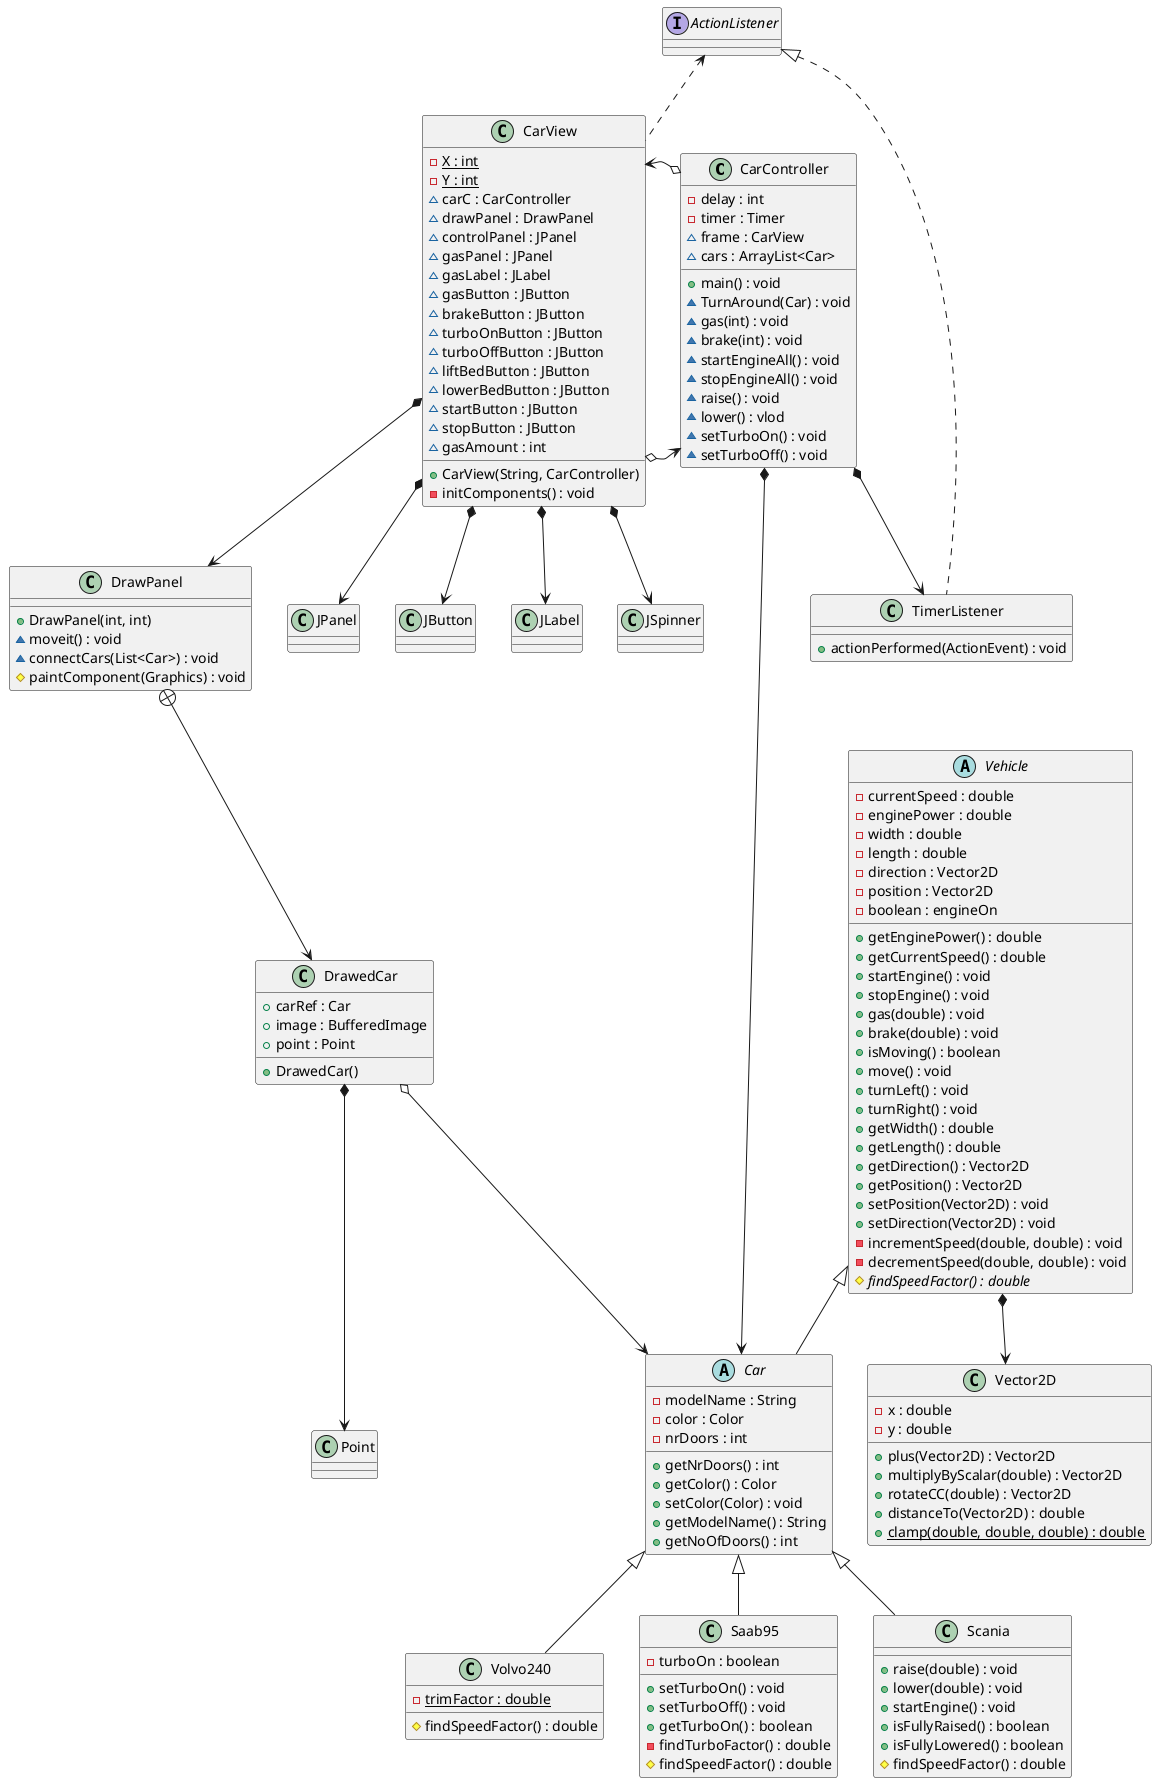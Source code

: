 @startuml

class CarController {
-delay : int
-timer : Timer
~frame : CarView
~cars : ArrayList<Car>

+main() : void
~TurnAround(Car) : void
~gas(int) : void
~brake(int) : void
~startEngineAll() : void
~stopEngineAll() : void
~raise() : void
~lower() : vlod
~setTurboOn() : void
~setTurboOff() : void
}

class TimerListener {
+actionPerformed(ActionEvent) : void
}

class CarView {
-{static} X : int
-{static} Y : int
~ carC : CarController
~ drawPanel : DrawPanel
~ controlPanel : JPanel
~ gasPanel : JPanel
~ gasLabel : JLabel
~ gasButton : JButton
~ brakeButton : JButton
~ turboOnButton : JButton
~ turboOffButton : JButton
~ liftBedButton : JButton
~ lowerBedButton : JButton
~ startButton : JButton
~ stopButton : JButton
~ gasAmount : int
+ CarView(String, CarController)
- initComponents() : void

}

class DrawPanel{
+DrawPanel(int, int)
~moveit() : void
~connectCars(List<Car>) : void
#paintComponent(Graphics) : void
}

class DrawedCar {
+ carRef : Car
+ image : BufferedImage
+ point : Point
+ DrawedCar()
}

class Point{
}
class JSpinner{}
class JPanel{}
class JButton {}
class JLabel {}

class Volvo240 {
-{static} trimFactor : double
#findSpeedFactor() : double
}

class Saab95 {
-turboOn : boolean
+setTurboOn() : void
+setTurboOff() : void
+getTurboOn() : boolean
-findTurboFactor() : double
#findSpeedFactor() : double
}

class Scania {
+raise(double) : void
+lower(double) : void
+startEngine() : void
+isFullyRaised() : boolean
+isFullyLowered() : boolean
#findSpeedFactor() : double
}

interface ActionListener

abstract class Car {
-modelName : String
-color : Color
-nrDoors : int
+getNrDoors() : int
+getColor() : Color
+setColor(Color) : void
+getModelName() : String
+getNoOfDoors() : int
}

abstract class Vehicle {
-currentSpeed : double
-enginePower : double
-width : double
-length : double
-direction : Vector2D
-position : Vector2D
-boolean : engineOn
+getEnginePower() : double
+getCurrentSpeed() : double
+startEngine() : void
+stopEngine() : void
+gas(double) : void
+brake(double) : void
+isMoving() : boolean
+move() : void
+turnLeft() : void
+turnRight() : void
+getWidth() : double
+getLength() : double
+getDirection() : Vector2D
+getPosition() : Vector2D
+setPosition(Vector2D) : void
+setDirection(Vector2D) : void
-incrementSpeed(double, double) : void
-decrementSpeed(double, double) : void
#{abstract} findSpeedFactor() : double

}



class Vector2D {
-x : double
-y : double
+plus(Vector2D) : Vector2D
+multiplyByScalar(double) : Vector2D
+rotateCC(double) : Vector2D
+distanceTo(Vector2D) : double
+{static}clamp(double, double, double) : double
}




CarView o--> CarController
CarView *--> DrawPanel
CarView *--> JPanel
CarView *--> JLabel
CarView *--> JButton
CarView *--> JSpinner
ActionListener <.. CarView

CarController *--> Car
CarController o-> CarView
CarController *--> TimerListener

ActionListener <|.. TimerListener
Car <|-- Volvo240
Car <|-- Saab95
Car <|-- Scania



DrawPanel +--> DrawedCar

DrawedCar *--> Point
DrawedCar o--> Car

Vehicle *--> Vector2D

Vehicle <|-- Car




@enduml


abstract class Container {}
class LIFO {}
class FIFO {}
class Ferry{}
Car <|-- TransportTruck
class TransportTruck {}
TransportTruck *--> LIFO
Ferry *--> FIFO
Vehicle <|-- Ferry
Container <|-- FIFO
Container <|-- LIFO